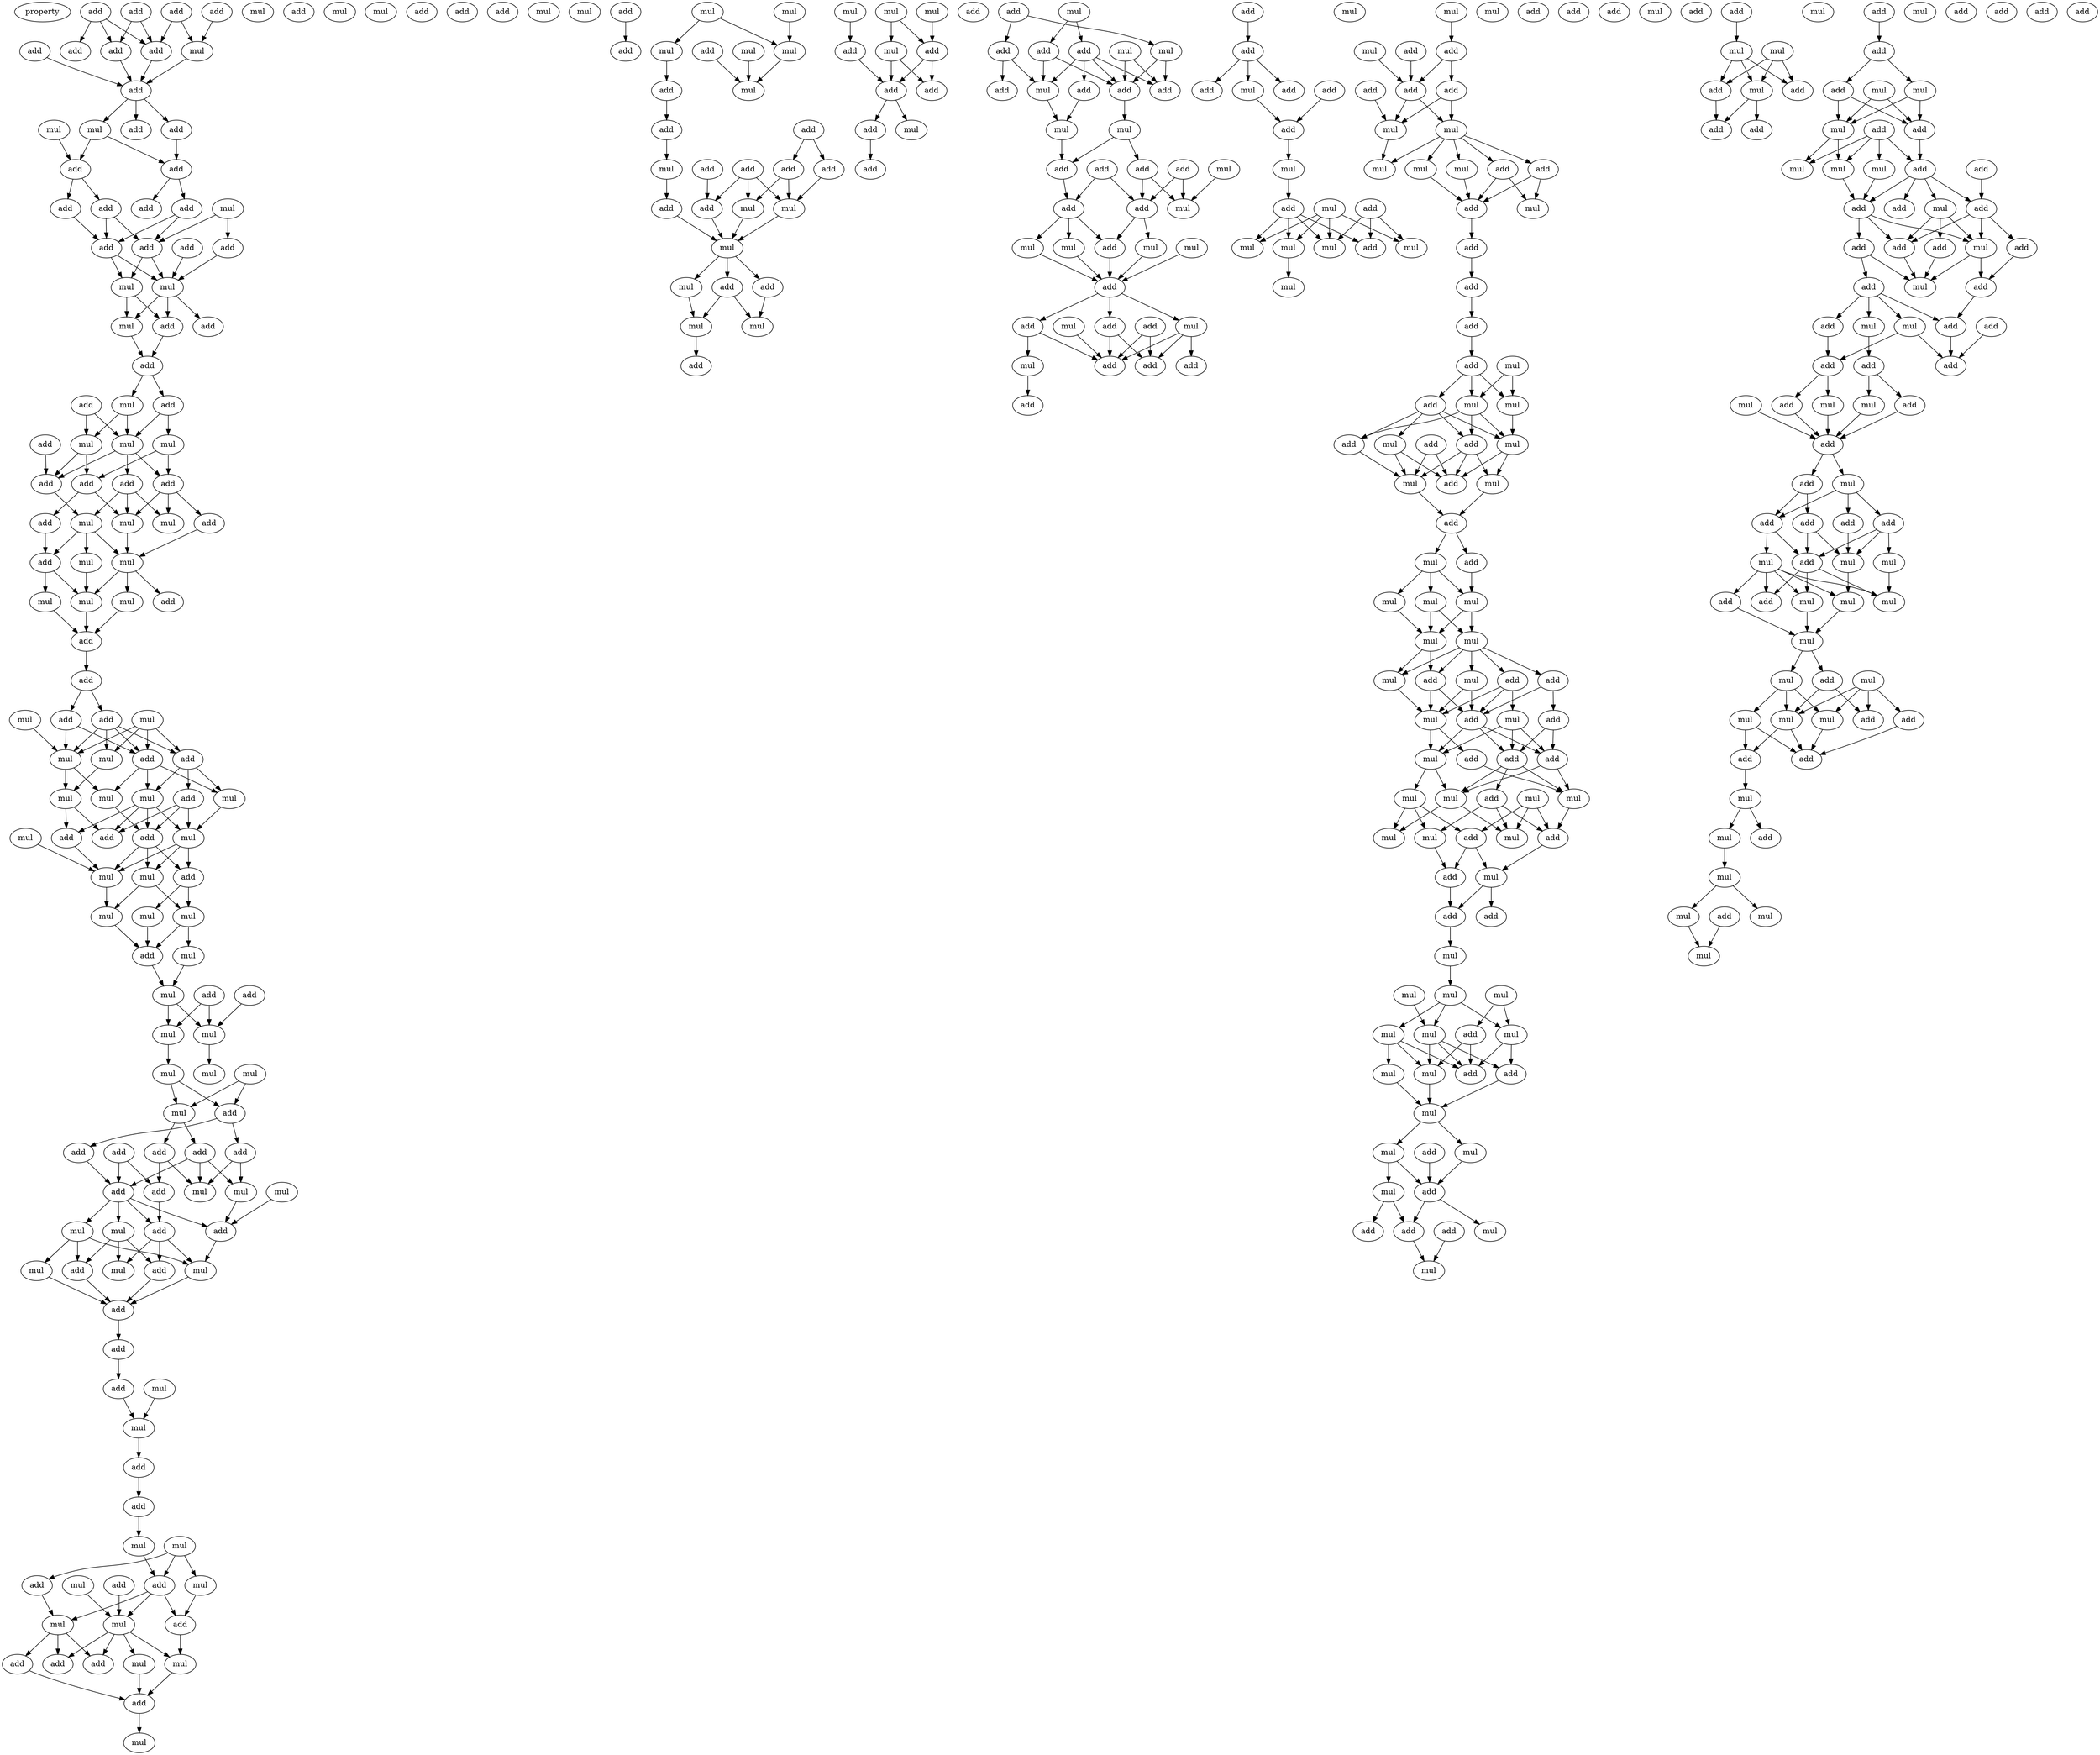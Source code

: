 digraph {
    node [fontcolor=black]
    property [mul=2,lf=1.0]
    0 [ label = add ];
    1 [ label = add ];
    2 [ label = add ];
    3 [ label = add ];
    4 [ label = add ];
    5 [ label = add ];
    6 [ label = mul ];
    7 [ label = add ];
    8 [ label = add ];
    9 [ label = add ];
    10 [ label = mul ];
    11 [ label = add ];
    12 [ label = add ];
    13 [ label = mul ];
    14 [ label = mul ];
    15 [ label = add ];
    16 [ label = add ];
    17 [ label = add ];
    18 [ label = add ];
    19 [ label = add ];
    20 [ label = add ];
    21 [ label = mul ];
    22 [ label = add ];
    23 [ label = add ];
    24 [ label = add ];
    25 [ label = add ];
    26 [ label = mul ];
    27 [ label = mul ];
    28 [ label = add ];
    29 [ label = mul ];
    30 [ label = add ];
    31 [ label = mul ];
    32 [ label = add ];
    33 [ label = add ];
    34 [ label = add ];
    35 [ label = add ];
    36 [ label = mul ];
    37 [ label = mul ];
    38 [ label = add ];
    39 [ label = mul ];
    40 [ label = mul ];
    41 [ label = add ];
    42 [ label = add ];
    43 [ label = add ];
    44 [ label = add ];
    45 [ label = mul ];
    46 [ label = mul ];
    47 [ label = add ];
    48 [ label = add ];
    49 [ label = mul ];
    50 [ label = add ];
    51 [ label = mul ];
    52 [ label = mul ];
    53 [ label = mul ];
    54 [ label = mul ];
    55 [ label = add ];
    56 [ label = mul ];
    57 [ label = mul ];
    58 [ label = add ];
    59 [ label = add ];
    60 [ label = add ];
    61 [ label = add ];
    62 [ label = mul ];
    63 [ label = add ];
    64 [ label = mul ];
    65 [ label = mul ];
    66 [ label = mul ];
    67 [ label = add ];
    68 [ label = add ];
    69 [ label = mul ];
    70 [ label = mul ];
    71 [ label = mul ];
    72 [ label = mul ];
    73 [ label = add ];
    74 [ label = add ];
    75 [ label = mul ];
    76 [ label = add ];
    77 [ label = mul ];
    78 [ label = add ];
    79 [ label = mul ];
    80 [ label = mul ];
    81 [ label = add ];
    82 [ label = mul ];
    83 [ label = mul ];
    84 [ label = mul ];
    85 [ label = add ];
    86 [ label = mul ];
    87 [ label = add ];
    88 [ label = add ];
    89 [ label = mul ];
    90 [ label = mul ];
    91 [ label = mul ];
    92 [ label = mul ];
    93 [ label = mul ];
    94 [ label = mul ];
    95 [ label = add ];
    96 [ label = mul ];
    97 [ label = add ];
    98 [ label = add ];
    99 [ label = add ];
    100 [ label = add ];
    101 [ label = add ];
    102 [ label = mul ];
    103 [ label = mul ];
    104 [ label = mul ];
    105 [ label = add ];
    106 [ label = add ];
    107 [ label = add ];
    108 [ label = mul ];
    109 [ label = add ];
    110 [ label = mul ];
    111 [ label = mul ];
    112 [ label = mul ];
    113 [ label = mul ];
    114 [ label = add ];
    115 [ label = add ];
    116 [ label = add ];
    117 [ label = add ];
    118 [ label = add ];
    119 [ label = add ];
    120 [ label = add ];
    121 [ label = mul ];
    122 [ label = mul ];
    123 [ label = mul ];
    124 [ label = add ];
    125 [ label = mul ];
    126 [ label = add ];
    127 [ label = mul ];
    128 [ label = mul ];
    129 [ label = mul ];
    130 [ label = add ];
    131 [ label = mul ];
    132 [ label = add ];
    133 [ label = add ];
    134 [ label = add ];
    135 [ label = mul ];
    136 [ label = mul ];
    137 [ label = add ];
    138 [ label = mul ];
    139 [ label = mul ];
    140 [ label = add ];
    141 [ label = add ];
    142 [ label = add ];
    143 [ label = mul ];
    144 [ label = add ];
    145 [ label = add ];
    146 [ label = mul ];
    147 [ label = mul ];
    148 [ label = mul ];
    149 [ label = add ];
    150 [ label = mul ];
    151 [ label = mul ];
    152 [ label = mul ];
    153 [ label = add ];
    154 [ label = add ];
    155 [ label = add ];
    156 [ label = mul ];
    157 [ label = add ];
    158 [ label = add ];
    159 [ label = add ];
    160 [ label = add ];
    161 [ label = add ];
    162 [ label = add ];
    163 [ label = mul ];
    164 [ label = mul ];
    165 [ label = mul ];
    166 [ label = add ];
    167 [ label = mul ];
    168 [ label = add ];
    169 [ label = mul ];
    170 [ label = mul ];
    171 [ label = mul ];
    172 [ label = add ];
    173 [ label = mul ];
    174 [ label = mul ];
    175 [ label = add ];
    176 [ label = add ];
    177 [ label = mul ];
    178 [ label = add ];
    179 [ label = add ];
    180 [ label = add ];
    181 [ label = mul ];
    182 [ label = add ];
    183 [ label = add ];
    184 [ label = add ];
    185 [ label = mul ];
    186 [ label = add ];
    187 [ label = add ];
    188 [ label = add ];
    189 [ label = mul ];
    190 [ label = mul ];
    191 [ label = add ];
    192 [ label = mul ];
    193 [ label = add ];
    194 [ label = add ];
    195 [ label = add ];
    196 [ label = mul ];
    197 [ label = mul ];
    198 [ label = mul ];
    199 [ label = add ];
    200 [ label = add ];
    201 [ label = add ];
    202 [ label = add ];
    203 [ label = add ];
    204 [ label = mul ];
    205 [ label = add ];
    206 [ label = mul ];
    207 [ label = mul ];
    208 [ label = mul ];
    209 [ label = add ];
    210 [ label = mul ];
    211 [ label = add ];
    212 [ label = mul ];
    213 [ label = add ];
    214 [ label = mul ];
    215 [ label = add ];
    216 [ label = add ];
    217 [ label = add ];
    218 [ label = add ];
    219 [ label = mul ];
    220 [ label = add ];
    221 [ label = add ];
    222 [ label = add ];
    223 [ label = mul ];
    224 [ label = add ];
    225 [ label = add ];
    226 [ label = mul ];
    227 [ label = add ];
    228 [ label = add ];
    229 [ label = add ];
    230 [ label = mul ];
    231 [ label = add ];
    232 [ label = mul ];
    233 [ label = add ];
    234 [ label = mul ];
    235 [ label = mul ];
    236 [ label = mul ];
    237 [ label = add ];
    238 [ label = mul ];
    239 [ label = mul ];
    240 [ label = mul ];
    241 [ label = add ];
    242 [ label = mul ];
    243 [ label = add ];
    244 [ label = mul ];
    245 [ label = add ];
    246 [ label = add ];
    247 [ label = add ];
    248 [ label = mul ];
    249 [ label = mul ];
    250 [ label = mul ];
    251 [ label = mul ];
    252 [ label = add ];
    253 [ label = mul ];
    254 [ label = add ];
    255 [ label = add ];
    256 [ label = mul ];
    257 [ label = add ];
    258 [ label = add ];
    259 [ label = add ];
    260 [ label = add ];
    261 [ label = mul ];
    262 [ label = mul ];
    263 [ label = mul ];
    264 [ label = add ];
    265 [ label = add ];
    266 [ label = add ];
    267 [ label = mul ];
    268 [ label = add ];
    269 [ label = mul ];
    270 [ label = add ];
    271 [ label = mul ];
    272 [ label = add ];
    273 [ label = mul ];
    274 [ label = add ];
    275 [ label = add ];
    276 [ label = add ];
    277 [ label = mul ];
    278 [ label = mul ];
    279 [ label = mul ];
    280 [ label = mul ];
    281 [ label = mul ];
    282 [ label = mul ];
    283 [ label = mul ];
    284 [ label = add ];
    285 [ label = mul ];
    286 [ label = add ];
    287 [ label = add ];
    288 [ label = add ];
    289 [ label = add ];
    290 [ label = mul ];
    291 [ label = mul ];
    292 [ label = add ];
    293 [ label = add ];
    294 [ label = add ];
    295 [ label = mul ];
    296 [ label = add ];
    297 [ label = mul ];
    298 [ label = mul ];
    299 [ label = mul ];
    300 [ label = mul ];
    301 [ label = mul ];
    302 [ label = mul ];
    303 [ label = mul ];
    304 [ label = add ];
    305 [ label = add ];
    306 [ label = add ];
    307 [ label = mul ];
    308 [ label = add ];
    309 [ label = add ];
    310 [ label = mul ];
    311 [ label = mul ];
    312 [ label = mul ];
    313 [ label = mul ];
    314 [ label = add ];
    315 [ label = mul ];
    316 [ label = mul ];
    317 [ label = mul ];
    318 [ label = add ];
    319 [ label = mul ];
    320 [ label = mul ];
    321 [ label = add ];
    322 [ label = mul ];
    323 [ label = mul ];
    324 [ label = add ];
    325 [ label = add ];
    326 [ label = mul ];
    327 [ label = mul ];
    328 [ label = mul ];
    329 [ label = add ];
    330 [ label = add ];
    331 [ label = mul ];
    332 [ label = add ];
    333 [ label = add ];
    334 [ label = mul ];
    335 [ label = add ];
    336 [ label = add ];
    337 [ label = mul ];
    338 [ label = mul ];
    339 [ label = add ];
    340 [ label = mul ];
    341 [ label = add ];
    342 [ label = add ];
    343 [ label = add ];
    344 [ label = mul ];
    345 [ label = add ];
    346 [ label = add ];
    347 [ label = mul ];
    348 [ label = mul ];
    349 [ label = mul ];
    350 [ label = add ];
    351 [ label = add ];
    352 [ label = mul ];
    353 [ label = add ];
    354 [ label = mul ];
    355 [ label = add ];
    356 [ label = mul ];
    357 [ label = add ];
    358 [ label = mul ];
    359 [ label = add ];
    360 [ label = mul ];
    361 [ label = add ];
    362 [ label = add ];
    363 [ label = mul ];
    364 [ label = add ];
    365 [ label = add ];
    366 [ label = add ];
    367 [ label = add ];
    368 [ label = add ];
    369 [ label = mul ];
    370 [ label = add ];
    371 [ label = add ];
    372 [ label = mul ];
    373 [ label = add ];
    374 [ label = mul ];
    375 [ label = add ];
    376 [ label = add ];
    377 [ label = add ];
    378 [ label = add ];
    379 [ label = mul ];
    380 [ label = mul ];
    381 [ label = add ];
    382 [ label = add ];
    383 [ label = mul ];
    384 [ label = add ];
    385 [ label = mul ];
    386 [ label = add ];
    387 [ label = add ];
    388 [ label = add ];
    389 [ label = add ];
    390 [ label = add ];
    391 [ label = add ];
    392 [ label = mul ];
    393 [ label = mul ];
    394 [ label = mul ];
    395 [ label = mul ];
    396 [ label = mul ];
    397 [ label = mul ];
    398 [ label = add ];
    399 [ label = add ];
    400 [ label = mul ];
    401 [ label = add ];
    402 [ label = mul ];
    403 [ label = mul ];
    404 [ label = add ];
    405 [ label = mul ];
    406 [ label = mul ];
    407 [ label = mul ];
    408 [ label = add ];
    409 [ label = add ];
    410 [ label = add ];
    411 [ label = mul ];
    412 [ label = mul ];
    413 [ label = add ];
    414 [ label = add ];
    415 [ label = add ];
    416 [ label = mul ];
    417 [ label = mul ];
    418 [ label = add ];
    419 [ label = add ];
    420 [ label = add ];
    421 [ label = mul ];
    422 [ label = mul ];
    0 -> 5 [ name = 0 ];
    0 -> 6 [ name = 1 ];
    1 -> 4 [ name = 2 ];
    1 -> 5 [ name = 3 ];
    2 -> 6 [ name = 4 ];
    3 -> 4 [ name = 5 ];
    3 -> 5 [ name = 6 ];
    3 -> 8 [ name = 7 ];
    4 -> 9 [ name = 8 ];
    5 -> 9 [ name = 9 ];
    6 -> 9 [ name = 10 ];
    7 -> 9 [ name = 11 ];
    9 -> 11 [ name = 12 ];
    9 -> 12 [ name = 13 ];
    9 -> 14 [ name = 14 ];
    11 -> 15 [ name = 15 ];
    13 -> 16 [ name = 16 ];
    14 -> 15 [ name = 17 ];
    14 -> 16 [ name = 18 ];
    15 -> 17 [ name = 19 ];
    15 -> 20 [ name = 20 ];
    16 -> 18 [ name = 21 ];
    16 -> 19 [ name = 22 ];
    17 -> 22 [ name = 23 ];
    17 -> 25 [ name = 24 ];
    18 -> 22 [ name = 25 ];
    18 -> 25 [ name = 26 ];
    19 -> 25 [ name = 27 ];
    21 -> 22 [ name = 28 ];
    21 -> 24 [ name = 29 ];
    22 -> 26 [ name = 30 ];
    22 -> 27 [ name = 31 ];
    23 -> 26 [ name = 32 ];
    24 -> 26 [ name = 33 ];
    25 -> 26 [ name = 34 ];
    25 -> 27 [ name = 35 ];
    26 -> 28 [ name = 36 ];
    26 -> 29 [ name = 37 ];
    26 -> 32 [ name = 38 ];
    27 -> 28 [ name = 39 ];
    27 -> 29 [ name = 40 ];
    28 -> 33 [ name = 41 ];
    29 -> 33 [ name = 42 ];
    33 -> 35 [ name = 43 ];
    33 -> 36 [ name = 44 ];
    34 -> 37 [ name = 45 ];
    34 -> 39 [ name = 46 ];
    35 -> 39 [ name = 47 ];
    35 -> 40 [ name = 48 ];
    36 -> 37 [ name = 49 ];
    36 -> 39 [ name = 50 ];
    37 -> 41 [ name = 51 ];
    37 -> 44 [ name = 52 ];
    38 -> 41 [ name = 53 ];
    39 -> 41 [ name = 54 ];
    39 -> 42 [ name = 55 ];
    39 -> 43 [ name = 56 ];
    40 -> 43 [ name = 57 ];
    40 -> 44 [ name = 58 ];
    41 -> 49 [ name = 59 ];
    42 -> 45 [ name = 60 ];
    42 -> 46 [ name = 61 ];
    42 -> 49 [ name = 62 ];
    43 -> 45 [ name = 63 ];
    43 -> 46 [ name = 64 ];
    43 -> 47 [ name = 65 ];
    44 -> 45 [ name = 66 ];
    44 -> 48 [ name = 67 ];
    45 -> 51 [ name = 68 ];
    47 -> 51 [ name = 69 ];
    48 -> 50 [ name = 70 ];
    49 -> 50 [ name = 71 ];
    49 -> 51 [ name = 72 ];
    49 -> 52 [ name = 73 ];
    50 -> 54 [ name = 74 ];
    50 -> 57 [ name = 75 ];
    51 -> 53 [ name = 76 ];
    51 -> 55 [ name = 77 ];
    51 -> 57 [ name = 78 ];
    52 -> 57 [ name = 79 ];
    53 -> 58 [ name = 80 ];
    54 -> 58 [ name = 81 ];
    57 -> 58 [ name = 82 ];
    58 -> 60 [ name = 83 ];
    60 -> 61 [ name = 84 ];
    60 -> 63 [ name = 85 ];
    61 -> 65 [ name = 86 ];
    61 -> 68 [ name = 87 ];
    62 -> 65 [ name = 88 ];
    62 -> 66 [ name = 89 ];
    62 -> 67 [ name = 90 ];
    62 -> 68 [ name = 91 ];
    63 -> 65 [ name = 92 ];
    63 -> 66 [ name = 93 ];
    63 -> 67 [ name = 94 ];
    63 -> 68 [ name = 95 ];
    64 -> 65 [ name = 96 ];
    65 -> 70 [ name = 97 ];
    65 -> 71 [ name = 98 ];
    66 -> 70 [ name = 99 ];
    67 -> 69 [ name = 100 ];
    67 -> 72 [ name = 101 ];
    67 -> 73 [ name = 102 ];
    68 -> 69 [ name = 103 ];
    68 -> 71 [ name = 104 ];
    68 -> 72 [ name = 105 ];
    69 -> 74 [ name = 106 ];
    69 -> 75 [ name = 107 ];
    69 -> 76 [ name = 108 ];
    69 -> 78 [ name = 109 ];
    70 -> 74 [ name = 110 ];
    70 -> 76 [ name = 111 ];
    71 -> 78 [ name = 112 ];
    72 -> 75 [ name = 113 ];
    73 -> 75 [ name = 114 ];
    73 -> 76 [ name = 115 ];
    73 -> 78 [ name = 116 ];
    74 -> 80 [ name = 117 ];
    75 -> 79 [ name = 118 ];
    75 -> 80 [ name = 119 ];
    75 -> 81 [ name = 120 ];
    77 -> 80 [ name = 121 ];
    78 -> 79 [ name = 122 ];
    78 -> 80 [ name = 123 ];
    78 -> 81 [ name = 124 ];
    79 -> 82 [ name = 125 ];
    79 -> 84 [ name = 126 ];
    80 -> 84 [ name = 127 ];
    81 -> 82 [ name = 128 ];
    81 -> 83 [ name = 129 ];
    82 -> 85 [ name = 130 ];
    82 -> 86 [ name = 131 ];
    83 -> 85 [ name = 132 ];
    84 -> 85 [ name = 133 ];
    85 -> 89 [ name = 134 ];
    86 -> 89 [ name = 135 ];
    87 -> 91 [ name = 136 ];
    88 -> 90 [ name = 137 ];
    88 -> 91 [ name = 138 ];
    89 -> 90 [ name = 139 ];
    89 -> 91 [ name = 140 ];
    90 -> 92 [ name = 141 ];
    91 -> 94 [ name = 142 ];
    92 -> 95 [ name = 143 ];
    92 -> 96 [ name = 144 ];
    93 -> 95 [ name = 145 ];
    93 -> 96 [ name = 146 ];
    95 -> 97 [ name = 147 ];
    95 -> 101 [ name = 148 ];
    96 -> 99 [ name = 149 ];
    96 -> 100 [ name = 150 ];
    97 -> 103 [ name = 151 ];
    97 -> 104 [ name = 152 ];
    98 -> 105 [ name = 153 ];
    98 -> 106 [ name = 154 ];
    99 -> 104 [ name = 155 ];
    99 -> 106 [ name = 156 ];
    100 -> 103 [ name = 157 ];
    100 -> 104 [ name = 158 ];
    100 -> 105 [ name = 159 ];
    101 -> 105 [ name = 160 ];
    102 -> 109 [ name = 161 ];
    103 -> 109 [ name = 162 ];
    105 -> 107 [ name = 163 ];
    105 -> 108 [ name = 164 ];
    105 -> 109 [ name = 165 ];
    105 -> 110 [ name = 166 ];
    106 -> 107 [ name = 167 ];
    107 -> 111 [ name = 168 ];
    107 -> 112 [ name = 169 ];
    107 -> 115 [ name = 170 ];
    108 -> 111 [ name = 171 ];
    108 -> 114 [ name = 172 ];
    108 -> 115 [ name = 173 ];
    109 -> 112 [ name = 174 ];
    110 -> 112 [ name = 175 ];
    110 -> 113 [ name = 176 ];
    110 -> 114 [ name = 177 ];
    112 -> 116 [ name = 178 ];
    113 -> 116 [ name = 179 ];
    114 -> 116 [ name = 180 ];
    115 -> 116 [ name = 181 ];
    116 -> 117 [ name = 182 ];
    117 -> 119 [ name = 183 ];
    119 -> 123 [ name = 184 ];
    122 -> 123 [ name = 185 ];
    123 -> 124 [ name = 186 ];
    124 -> 126 [ name = 187 ];
    126 -> 127 [ name = 188 ];
    127 -> 132 [ name = 189 ];
    128 -> 131 [ name = 190 ];
    128 -> 132 [ name = 191 ];
    128 -> 133 [ name = 192 ];
    129 -> 135 [ name = 193 ];
    130 -> 135 [ name = 194 ];
    131 -> 134 [ name = 195 ];
    132 -> 134 [ name = 196 ];
    132 -> 135 [ name = 197 ];
    132 -> 136 [ name = 198 ];
    133 -> 136 [ name = 199 ];
    134 -> 138 [ name = 200 ];
    135 -> 137 [ name = 201 ];
    135 -> 138 [ name = 202 ];
    135 -> 139 [ name = 203 ];
    135 -> 141 [ name = 204 ];
    136 -> 137 [ name = 205 ];
    136 -> 140 [ name = 206 ];
    136 -> 141 [ name = 207 ];
    138 -> 142 [ name = 208 ];
    139 -> 142 [ name = 209 ];
    140 -> 142 [ name = 210 ];
    142 -> 143 [ name = 211 ];
    144 -> 145 [ name = 212 ];
    146 -> 148 [ name = 213 ];
    146 -> 151 [ name = 214 ];
    147 -> 151 [ name = 215 ];
    148 -> 153 [ name = 216 ];
    149 -> 152 [ name = 217 ];
    150 -> 152 [ name = 218 ];
    151 -> 152 [ name = 219 ];
    153 -> 155 [ name = 220 ];
    154 -> 157 [ name = 221 ];
    154 -> 158 [ name = 222 ];
    155 -> 156 [ name = 223 ];
    156 -> 161 [ name = 224 ];
    157 -> 164 [ name = 225 ];
    158 -> 163 [ name = 226 ];
    158 -> 164 [ name = 227 ];
    159 -> 162 [ name = 228 ];
    160 -> 162 [ name = 229 ];
    160 -> 163 [ name = 230 ];
    160 -> 164 [ name = 231 ];
    161 -> 165 [ name = 232 ];
    162 -> 165 [ name = 233 ];
    163 -> 165 [ name = 234 ];
    164 -> 165 [ name = 235 ];
    165 -> 166 [ name = 236 ];
    165 -> 167 [ name = 237 ];
    165 -> 168 [ name = 238 ];
    166 -> 169 [ name = 239 ];
    166 -> 170 [ name = 240 ];
    167 -> 169 [ name = 241 ];
    168 -> 170 [ name = 242 ];
    169 -> 172 [ name = 243 ];
    171 -> 175 [ name = 244 ];
    173 -> 176 [ name = 245 ];
    173 -> 177 [ name = 246 ];
    174 -> 176 [ name = 247 ];
    175 -> 178 [ name = 248 ];
    176 -> 178 [ name = 249 ];
    176 -> 179 [ name = 250 ];
    177 -> 178 [ name = 251 ];
    177 -> 179 [ name = 252 ];
    178 -> 180 [ name = 253 ];
    178 -> 181 [ name = 254 ];
    180 -> 183 [ name = 255 ];
    184 -> 187 [ name = 256 ];
    184 -> 190 [ name = 257 ];
    185 -> 186 [ name = 258 ];
    185 -> 188 [ name = 259 ];
    186 -> 192 [ name = 260 ];
    186 -> 194 [ name = 261 ];
    187 -> 192 [ name = 262 ];
    187 -> 195 [ name = 263 ];
    188 -> 191 [ name = 264 ];
    188 -> 192 [ name = 265 ];
    188 -> 193 [ name = 266 ];
    188 -> 194 [ name = 267 ];
    189 -> 191 [ name = 268 ];
    189 -> 194 [ name = 269 ];
    190 -> 191 [ name = 270 ];
    190 -> 194 [ name = 271 ];
    192 -> 196 [ name = 272 ];
    193 -> 196 [ name = 273 ];
    194 -> 197 [ name = 274 ];
    196 -> 200 [ name = 275 ];
    197 -> 200 [ name = 276 ];
    197 -> 202 [ name = 277 ];
    198 -> 204 [ name = 278 ];
    199 -> 203 [ name = 279 ];
    199 -> 205 [ name = 280 ];
    200 -> 203 [ name = 281 ];
    201 -> 204 [ name = 282 ];
    201 -> 205 [ name = 283 ];
    202 -> 204 [ name = 284 ];
    202 -> 205 [ name = 285 ];
    203 -> 206 [ name = 286 ];
    203 -> 208 [ name = 287 ];
    203 -> 209 [ name = 288 ];
    205 -> 207 [ name = 289 ];
    205 -> 209 [ name = 290 ];
    206 -> 211 [ name = 291 ];
    207 -> 211 [ name = 292 ];
    208 -> 211 [ name = 293 ];
    209 -> 211 [ name = 294 ];
    210 -> 211 [ name = 295 ];
    211 -> 213 [ name = 296 ];
    211 -> 214 [ name = 297 ];
    211 -> 215 [ name = 298 ];
    212 -> 218 [ name = 299 ];
    213 -> 217 [ name = 300 ];
    213 -> 218 [ name = 301 ];
    214 -> 217 [ name = 302 ];
    214 -> 218 [ name = 303 ];
    214 -> 220 [ name = 304 ];
    215 -> 218 [ name = 305 ];
    215 -> 219 [ name = 306 ];
    216 -> 217 [ name = 307 ];
    216 -> 218 [ name = 308 ];
    219 -> 221 [ name = 309 ];
    222 -> 224 [ name = 310 ];
    224 -> 225 [ name = 311 ];
    224 -> 226 [ name = 312 ];
    224 -> 228 [ name = 313 ];
    226 -> 229 [ name = 314 ];
    227 -> 229 [ name = 315 ];
    229 -> 230 [ name = 316 ];
    230 -> 231 [ name = 317 ];
    231 -> 235 [ name = 318 ];
    231 -> 236 [ name = 319 ];
    231 -> 237 [ name = 320 ];
    231 -> 238 [ name = 321 ];
    232 -> 234 [ name = 322 ];
    232 -> 235 [ name = 323 ];
    232 -> 236 [ name = 324 ];
    232 -> 238 [ name = 325 ];
    233 -> 234 [ name = 326 ];
    233 -> 235 [ name = 327 ];
    233 -> 237 [ name = 328 ];
    238 -> 239 [ name = 329 ];
    240 -> 243 [ name = 330 ];
    241 -> 245 [ name = 331 ];
    243 -> 245 [ name = 332 ];
    243 -> 247 [ name = 333 ];
    244 -> 245 [ name = 334 ];
    245 -> 248 [ name = 335 ];
    245 -> 249 [ name = 336 ];
    246 -> 248 [ name = 337 ];
    247 -> 248 [ name = 338 ];
    247 -> 249 [ name = 339 ];
    248 -> 251 [ name = 340 ];
    249 -> 250 [ name = 341 ];
    249 -> 251 [ name = 342 ];
    249 -> 252 [ name = 343 ];
    249 -> 253 [ name = 344 ];
    249 -> 254 [ name = 345 ];
    250 -> 255 [ name = 346 ];
    252 -> 255 [ name = 347 ];
    252 -> 256 [ name = 348 ];
    253 -> 255 [ name = 349 ];
    254 -> 255 [ name = 350 ];
    254 -> 256 [ name = 351 ];
    255 -> 257 [ name = 352 ];
    257 -> 258 [ name = 353 ];
    258 -> 259 [ name = 354 ];
    259 -> 260 [ name = 355 ];
    260 -> 262 [ name = 356 ];
    260 -> 263 [ name = 357 ];
    260 -> 264 [ name = 358 ];
    261 -> 262 [ name = 359 ];
    261 -> 263 [ name = 360 ];
    262 -> 269 [ name = 361 ];
    263 -> 266 [ name = 362 ];
    263 -> 268 [ name = 363 ];
    263 -> 269 [ name = 364 ];
    264 -> 266 [ name = 365 ];
    264 -> 267 [ name = 366 ];
    264 -> 268 [ name = 367 ];
    264 -> 269 [ name = 368 ];
    265 -> 270 [ name = 369 ];
    265 -> 271 [ name = 370 ];
    266 -> 271 [ name = 371 ];
    267 -> 270 [ name = 372 ];
    267 -> 271 [ name = 373 ];
    268 -> 270 [ name = 374 ];
    268 -> 271 [ name = 375 ];
    268 -> 273 [ name = 376 ];
    269 -> 270 [ name = 377 ];
    269 -> 273 [ name = 378 ];
    271 -> 274 [ name = 379 ];
    273 -> 274 [ name = 380 ];
    274 -> 275 [ name = 381 ];
    274 -> 277 [ name = 382 ];
    275 -> 278 [ name = 383 ];
    277 -> 278 [ name = 384 ];
    277 -> 279 [ name = 385 ];
    277 -> 280 [ name = 386 ];
    278 -> 281 [ name = 387 ];
    278 -> 282 [ name = 388 ];
    279 -> 281 [ name = 389 ];
    279 -> 282 [ name = 390 ];
    280 -> 282 [ name = 391 ];
    281 -> 283 [ name = 392 ];
    281 -> 284 [ name = 393 ];
    281 -> 285 [ name = 394 ];
    281 -> 286 [ name = 395 ];
    281 -> 287 [ name = 396 ];
    282 -> 284 [ name = 397 ];
    282 -> 285 [ name = 398 ];
    283 -> 289 [ name = 399 ];
    283 -> 291 [ name = 400 ];
    284 -> 289 [ name = 401 ];
    284 -> 291 [ name = 402 ];
    285 -> 291 [ name = 403 ];
    286 -> 288 [ name = 404 ];
    286 -> 289 [ name = 405 ];
    287 -> 289 [ name = 406 ];
    287 -> 290 [ name = 407 ];
    287 -> 291 [ name = 408 ];
    288 -> 293 [ name = 409 ];
    288 -> 294 [ name = 410 ];
    289 -> 293 [ name = 411 ];
    289 -> 294 [ name = 412 ];
    289 -> 295 [ name = 413 ];
    290 -> 293 [ name = 414 ];
    290 -> 294 [ name = 415 ];
    290 -> 295 [ name = 416 ];
    291 -> 292 [ name = 417 ];
    291 -> 295 [ name = 418 ];
    292 -> 297 [ name = 419 ];
    293 -> 296 [ name = 420 ];
    293 -> 297 [ name = 421 ];
    293 -> 298 [ name = 422 ];
    294 -> 297 [ name = 423 ];
    294 -> 298 [ name = 424 ];
    295 -> 298 [ name = 425 ];
    295 -> 299 [ name = 426 ];
    296 -> 301 [ name = 427 ];
    296 -> 302 [ name = 428 ];
    296 -> 305 [ name = 429 ];
    297 -> 305 [ name = 430 ];
    298 -> 301 [ name = 431 ];
    298 -> 303 [ name = 432 ];
    299 -> 302 [ name = 433 ];
    299 -> 303 [ name = 434 ];
    299 -> 304 [ name = 435 ];
    300 -> 301 [ name = 436 ];
    300 -> 304 [ name = 437 ];
    300 -> 305 [ name = 438 ];
    302 -> 306 [ name = 439 ];
    304 -> 306 [ name = 440 ];
    304 -> 307 [ name = 441 ];
    305 -> 307 [ name = 442 ];
    306 -> 309 [ name = 443 ];
    307 -> 308 [ name = 444 ];
    307 -> 309 [ name = 445 ];
    309 -> 310 [ name = 446 ];
    310 -> 313 [ name = 447 ];
    311 -> 316 [ name = 448 ];
    312 -> 314 [ name = 449 ];
    312 -> 315 [ name = 450 ];
    313 -> 315 [ name = 451 ];
    313 -> 316 [ name = 452 ];
    313 -> 317 [ name = 453 ];
    314 -> 320 [ name = 454 ];
    314 -> 321 [ name = 455 ];
    315 -> 318 [ name = 456 ];
    315 -> 321 [ name = 457 ];
    316 -> 318 [ name = 458 ];
    316 -> 320 [ name = 459 ];
    316 -> 321 [ name = 460 ];
    317 -> 319 [ name = 461 ];
    317 -> 320 [ name = 462 ];
    317 -> 321 [ name = 463 ];
    318 -> 322 [ name = 464 ];
    319 -> 322 [ name = 465 ];
    320 -> 322 [ name = 466 ];
    322 -> 323 [ name = 467 ];
    322 -> 327 [ name = 468 ];
    323 -> 329 [ name = 469 ];
    324 -> 329 [ name = 470 ];
    327 -> 328 [ name = 471 ];
    327 -> 329 [ name = 472 ];
    328 -> 330 [ name = 473 ];
    328 -> 332 [ name = 474 ];
    329 -> 331 [ name = 475 ];
    329 -> 332 [ name = 476 ];
    332 -> 334 [ name = 477 ];
    333 -> 334 [ name = 478 ];
    336 -> 337 [ name = 479 ];
    337 -> 339 [ name = 480 ];
    337 -> 340 [ name = 481 ];
    337 -> 341 [ name = 482 ];
    338 -> 339 [ name = 483 ];
    338 -> 340 [ name = 484 ];
    338 -> 341 [ name = 485 ];
    339 -> 343 [ name = 486 ];
    340 -> 342 [ name = 487 ];
    340 -> 343 [ name = 488 ];
    345 -> 346 [ name = 489 ];
    346 -> 347 [ name = 490 ];
    346 -> 350 [ name = 491 ];
    347 -> 351 [ name = 492 ];
    347 -> 352 [ name = 493 ];
    349 -> 351 [ name = 494 ];
    349 -> 352 [ name = 495 ];
    350 -> 351 [ name = 496 ];
    350 -> 352 [ name = 497 ];
    351 -> 355 [ name = 498 ];
    352 -> 356 [ name = 499 ];
    352 -> 358 [ name = 500 ];
    353 -> 354 [ name = 501 ];
    353 -> 355 [ name = 502 ];
    353 -> 356 [ name = 503 ];
    353 -> 358 [ name = 504 ];
    354 -> 359 [ name = 505 ];
    355 -> 359 [ name = 506 ];
    355 -> 360 [ name = 507 ];
    355 -> 361 [ name = 508 ];
    355 -> 362 [ name = 509 ];
    357 -> 361 [ name = 510 ];
    358 -> 359 [ name = 511 ];
    359 -> 363 [ name = 512 ];
    359 -> 364 [ name = 513 ];
    359 -> 365 [ name = 514 ];
    360 -> 363 [ name = 515 ];
    360 -> 364 [ name = 516 ];
    360 -> 367 [ name = 517 ];
    361 -> 363 [ name = 518 ];
    361 -> 364 [ name = 519 ];
    361 -> 366 [ name = 520 ];
    363 -> 368 [ name = 521 ];
    363 -> 369 [ name = 522 ];
    364 -> 369 [ name = 523 ];
    365 -> 369 [ name = 524 ];
    365 -> 370 [ name = 525 ];
    366 -> 368 [ name = 526 ];
    367 -> 369 [ name = 527 ];
    368 -> 375 [ name = 528 ];
    370 -> 371 [ name = 529 ];
    370 -> 372 [ name = 530 ];
    370 -> 374 [ name = 531 ];
    370 -> 375 [ name = 532 ];
    371 -> 377 [ name = 533 ];
    372 -> 376 [ name = 534 ];
    373 -> 378 [ name = 535 ];
    374 -> 377 [ name = 536 ];
    374 -> 378 [ name = 537 ];
    375 -> 378 [ name = 538 ];
    376 -> 382 [ name = 539 ];
    376 -> 383 [ name = 540 ];
    377 -> 380 [ name = 541 ];
    377 -> 381 [ name = 542 ];
    379 -> 384 [ name = 543 ];
    380 -> 384 [ name = 544 ];
    381 -> 384 [ name = 545 ];
    382 -> 384 [ name = 546 ];
    383 -> 384 [ name = 547 ];
    384 -> 385 [ name = 548 ];
    384 -> 386 [ name = 549 ];
    385 -> 387 [ name = 550 ];
    385 -> 388 [ name = 551 ];
    385 -> 389 [ name = 552 ];
    386 -> 389 [ name = 553 ];
    386 -> 390 [ name = 554 ];
    387 -> 391 [ name = 555 ];
    387 -> 392 [ name = 556 ];
    387 -> 393 [ name = 557 ];
    388 -> 392 [ name = 558 ];
    389 -> 391 [ name = 559 ];
    389 -> 394 [ name = 560 ];
    390 -> 391 [ name = 561 ];
    390 -> 392 [ name = 562 ];
    391 -> 395 [ name = 563 ];
    391 -> 396 [ name = 564 ];
    391 -> 398 [ name = 565 ];
    392 -> 397 [ name = 566 ];
    393 -> 396 [ name = 567 ];
    394 -> 395 [ name = 568 ];
    394 -> 396 [ name = 569 ];
    394 -> 397 [ name = 570 ];
    394 -> 398 [ name = 571 ];
    394 -> 399 [ name = 572 ];
    395 -> 400 [ name = 573 ];
    397 -> 400 [ name = 574 ];
    399 -> 400 [ name = 575 ];
    400 -> 401 [ name = 576 ];
    400 -> 402 [ name = 577 ];
    401 -> 404 [ name = 578 ];
    401 -> 407 [ name = 579 ];
    402 -> 405 [ name = 580 ];
    402 -> 406 [ name = 581 ];
    402 -> 407 [ name = 582 ];
    403 -> 404 [ name = 583 ];
    403 -> 405 [ name = 584 ];
    403 -> 407 [ name = 585 ];
    403 -> 408 [ name = 586 ];
    405 -> 410 [ name = 587 ];
    406 -> 409 [ name = 588 ];
    406 -> 410 [ name = 589 ];
    407 -> 409 [ name = 590 ];
    407 -> 410 [ name = 591 ];
    408 -> 410 [ name = 592 ];
    409 -> 411 [ name = 593 ];
    411 -> 412 [ name = 594 ];
    411 -> 413 [ name = 595 ];
    412 -> 416 [ name = 596 ];
    416 -> 417 [ name = 597 ];
    416 -> 421 [ name = 598 ];
    417 -> 422 [ name = 599 ];
    419 -> 422 [ name = 600 ];
}
